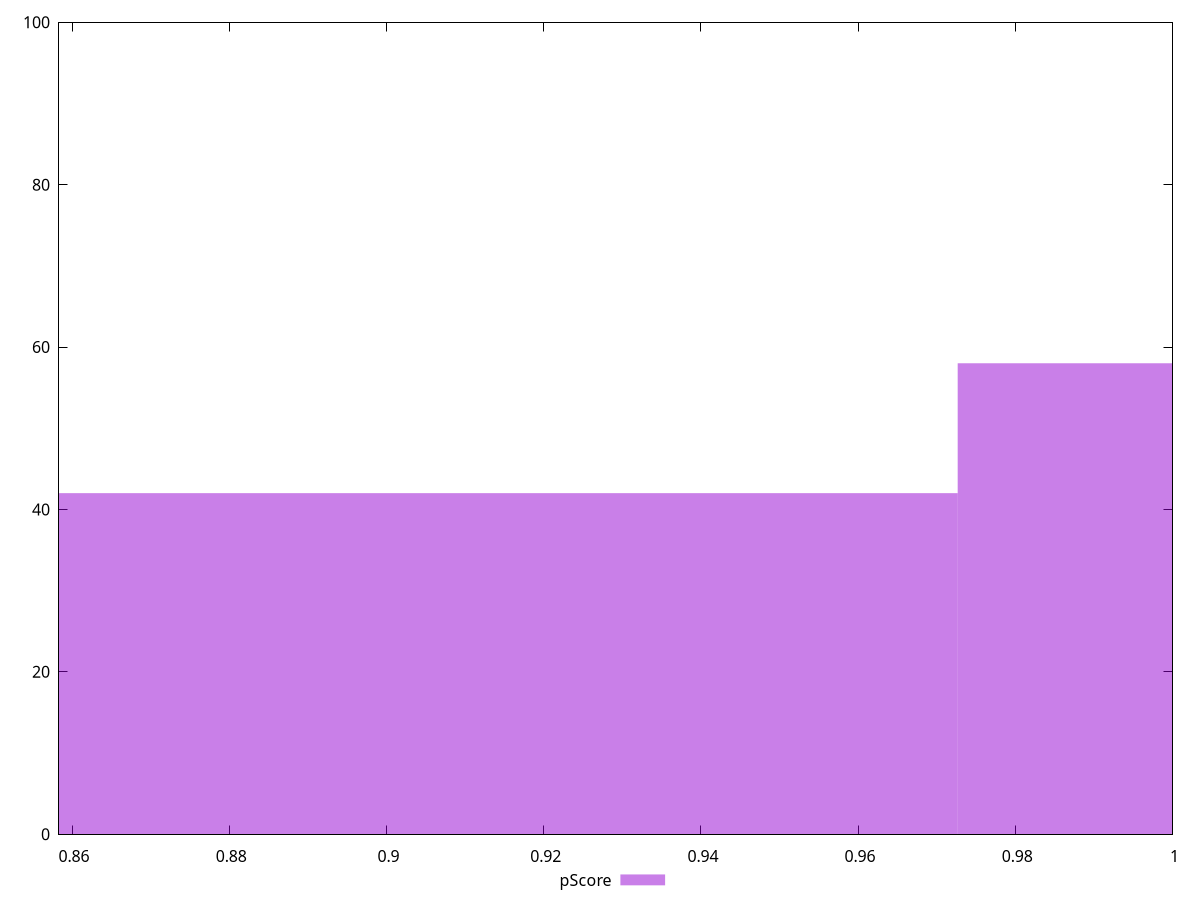 reset

$pScore <<EOF
1.0474918437087406 58
0.8978501517503492 42
EOF

set key outside below
set boxwidth 0.14964169195839153
set xrange [0.8583333333333334:1]
set yrange [0:100]
set trange [0:100]
set style fill transparent solid 0.5 noborder
set terminal svg size 640, 490 enhanced background rgb 'white'
set output "report_00018_2021-02-10T15-25-16.877Z/unused-css-rules/samples/pages+cached/pScore/histogram.svg"

plot $pScore title "pScore" with boxes

reset
